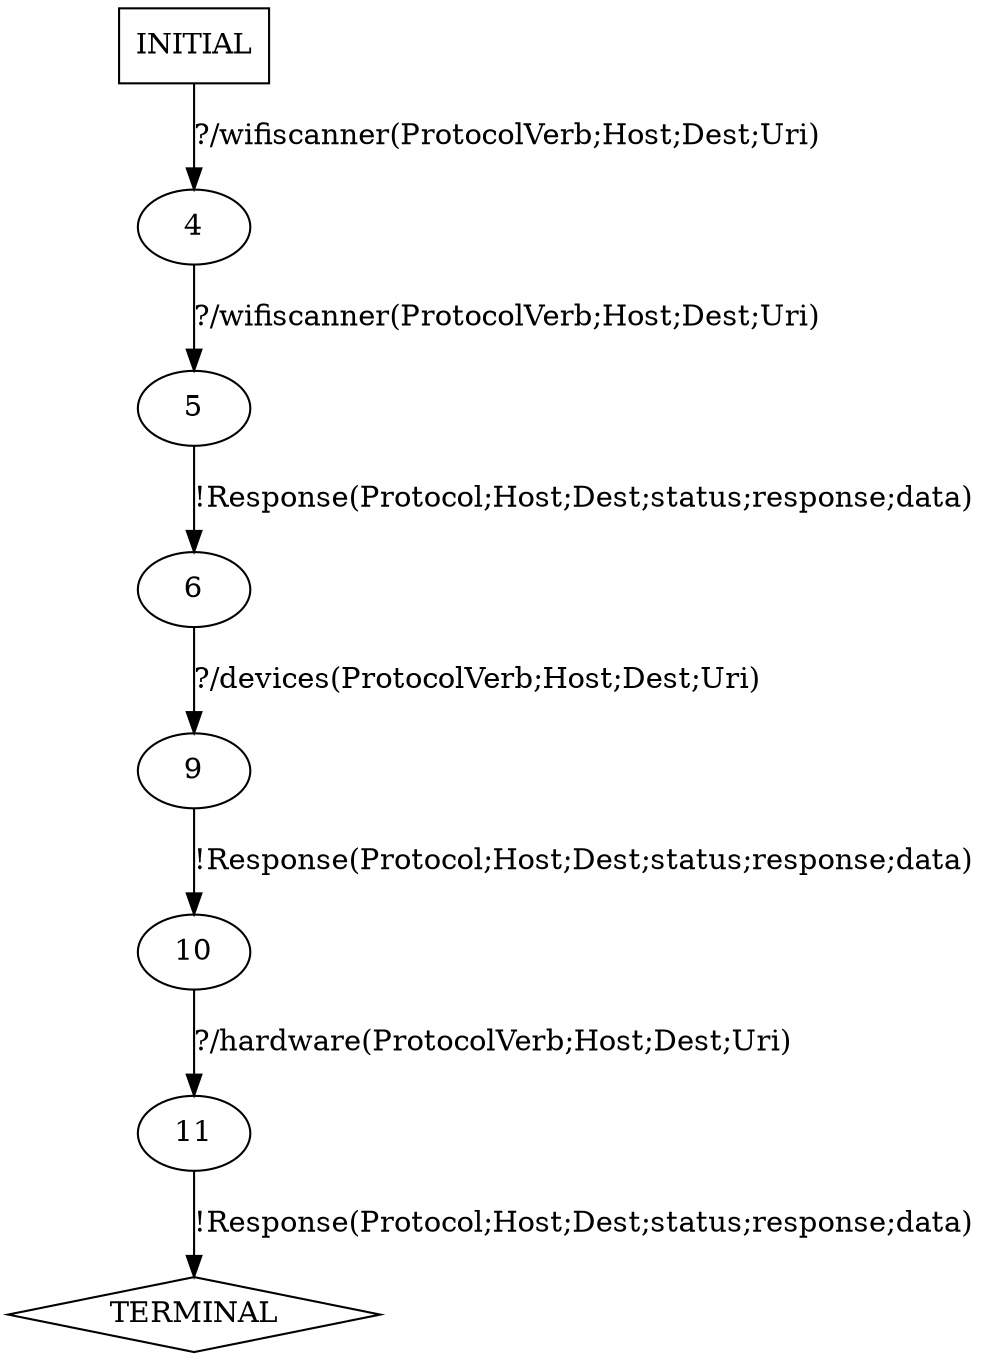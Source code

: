 digraph G {
  1 [label="TERMINAL",shape=diamond];
  3 [label="INITIAL",shape=box];
  4 [label="4"];
  5 [label="5"];
  6 [label="6"];
  9 [label="9"];
  10 [label="10"];
  11 [label="11"];
3->4  [label="?/wifiscanner(ProtocolVerb;Host;Dest;Uri)"]
4->5  [label="?/wifiscanner(ProtocolVerb;Host;Dest;Uri)"]
5->6  [label="!Response(Protocol;Host;Dest;status;response;data)"]
6->9  [label="?/devices(ProtocolVerb;Host;Dest;Uri)"]
9->10  [label="!Response(Protocol;Host;Dest;status;response;data)"]
10->11  [label="?/hardware(ProtocolVerb;Host;Dest;Uri)"]
11->1  [label="!Response(Protocol;Host;Dest;status;response;data)"]
}
